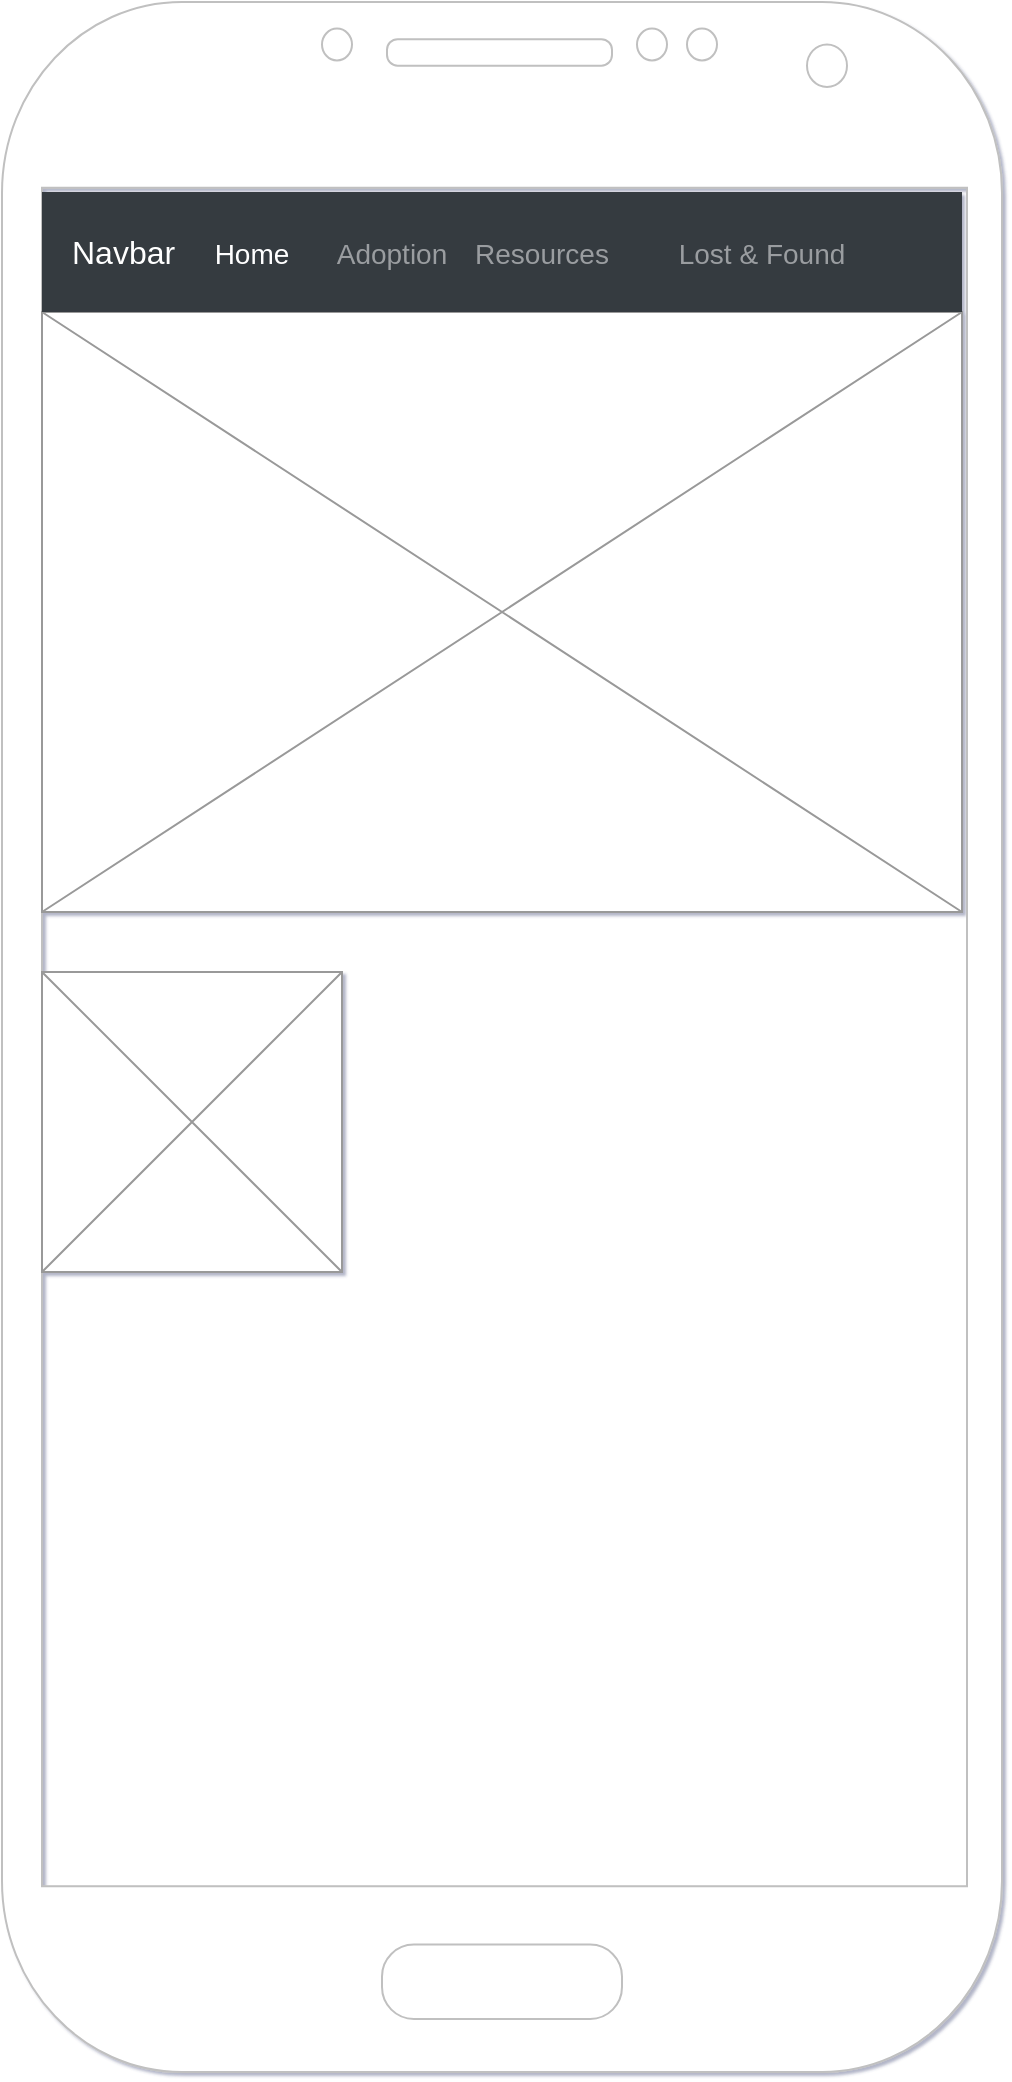 <mxfile version="18.0.2" type="github">
  <diagram id="Wtf4xJytpij9x_gFcfHL" name="Page-1">
    <mxGraphModel dx="1321" dy="993" grid="1" gridSize="10" guides="1" tooltips="1" connect="1" arrows="1" fold="1" page="1" pageScale="1" pageWidth="850" pageHeight="1100" background="none" math="0" shadow="1">
      <root>
        <mxCell id="0" />
        <mxCell id="1" parent="0" />
        <mxCell id="bsZNXIe2ywidmSZZzwNC-21" value="" style="verticalLabelPosition=bottom;verticalAlign=top;html=1;shadow=0;dashed=0;strokeWidth=1;shape=mxgraph.android.phone2;strokeColor=#c0c0c0;" parent="1" vertex="1">
          <mxGeometry x="60" y="25" width="500" height="1035" as="geometry" />
        </mxCell>
        <mxCell id="0G6ShP2uXCijBBHxX8kc-18" value="" style="verticalLabelPosition=bottom;shadow=0;dashed=0;align=center;html=1;verticalAlign=top;strokeWidth=1;shape=mxgraph.mockup.graphics.simpleIcon;strokeColor=#999999;" vertex="1" parent="1">
          <mxGeometry x="80" y="180" width="460" height="300" as="geometry" />
        </mxCell>
        <mxCell id="0G6ShP2uXCijBBHxX8kc-32" value="Navbar" style="html=1;shadow=0;dashed=0;fillColor=#343A40;strokeColor=none;fontSize=16;fontColor=#ffffff;align=left;spacing=15;" vertex="1" parent="1">
          <mxGeometry x="80" y="120" width="460" height="60" as="geometry" />
        </mxCell>
        <mxCell id="0G6ShP2uXCijBBHxX8kc-33" value="Home" style="fillColor=none;strokeColor=none;fontSize=14;fontColor=#ffffff;align=center;" vertex="1" parent="0G6ShP2uXCijBBHxX8kc-32">
          <mxGeometry width="70" height="40" relative="1" as="geometry">
            <mxPoint x="70" y="10" as="offset" />
          </mxGeometry>
        </mxCell>
        <mxCell id="0G6ShP2uXCijBBHxX8kc-34" value="Adoption" style="fillColor=none;strokeColor=none;fontSize=14;fontColor=#9A9DA0;align=center;" vertex="1" parent="0G6ShP2uXCijBBHxX8kc-32">
          <mxGeometry width="70" height="40" relative="1" as="geometry">
            <mxPoint x="140" y="10" as="offset" />
          </mxGeometry>
        </mxCell>
        <mxCell id="0G6ShP2uXCijBBHxX8kc-35" value="Resources" style="fillColor=none;strokeColor=none;fontSize=14;fontColor=#9A9DA0;align=center;spacingRight=0;" vertex="1" parent="0G6ShP2uXCijBBHxX8kc-32">
          <mxGeometry width="80" height="40" relative="1" as="geometry">
            <mxPoint x="210" y="10" as="offset" />
          </mxGeometry>
        </mxCell>
        <mxCell id="0G6ShP2uXCijBBHxX8kc-36" value="Lost &amp; Found" style="fillColor=none;strokeColor=none;fontSize=14;fontColor=#9A9DA0;align=center;" vertex="1" parent="0G6ShP2uXCijBBHxX8kc-32">
          <mxGeometry width="140" height="40" relative="1" as="geometry">
            <mxPoint x="290" y="10" as="offset" />
          </mxGeometry>
        </mxCell>
        <mxCell id="0G6ShP2uXCijBBHxX8kc-39" value="" style="verticalLabelPosition=bottom;shadow=0;dashed=0;align=center;html=1;verticalAlign=top;strokeWidth=1;shape=mxgraph.mockup.graphics.simpleIcon;strokeColor=#999999;" vertex="1" parent="1">
          <mxGeometry x="80" y="510" width="150" height="150" as="geometry" />
        </mxCell>
      </root>
    </mxGraphModel>
  </diagram>
</mxfile>
